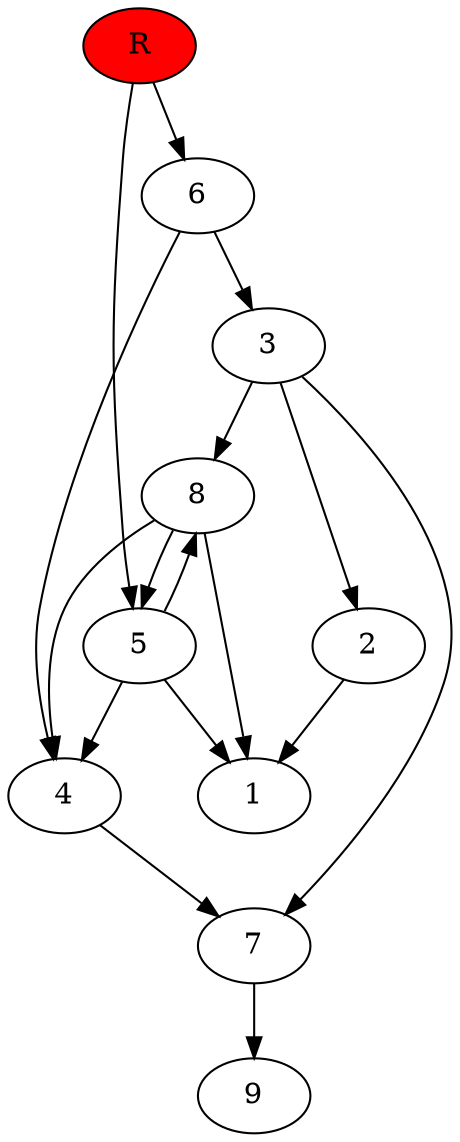 digraph prb58085 {
	1
	2
	3
	4
	5
	6
	7
	8
	R [fillcolor="#ff0000" style=filled]
	2 -> 1
	3 -> 2
	3 -> 7
	3 -> 8
	4 -> 7
	5 -> 1
	5 -> 4
	5 -> 8
	6 -> 3
	6 -> 4
	7 -> 9
	8 -> 1
	8 -> 4
	8 -> 5
	R -> 5
	R -> 6
}
